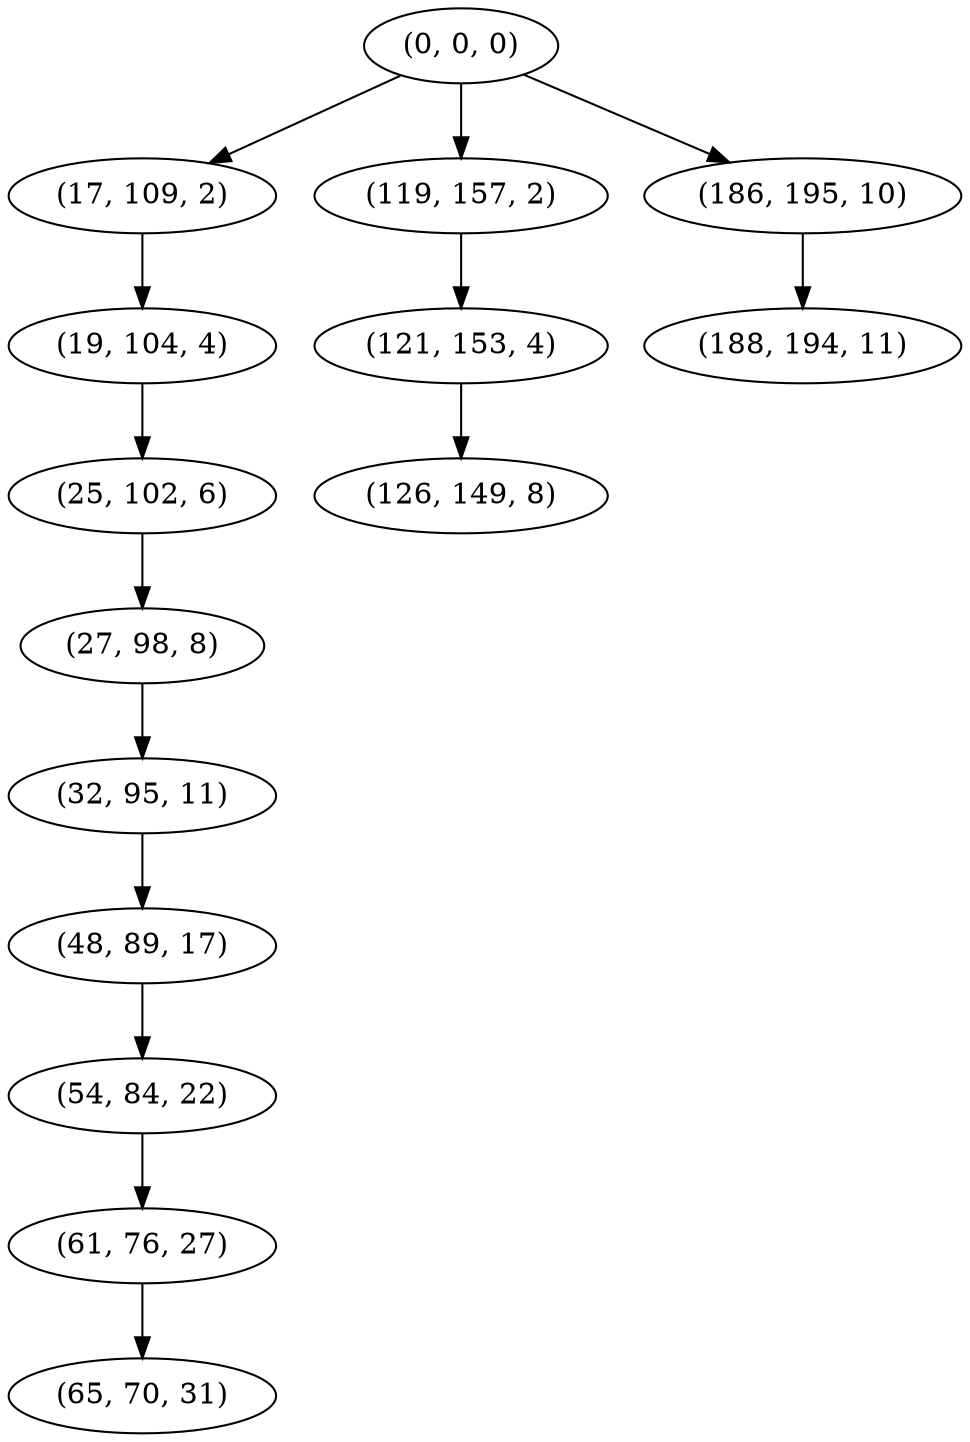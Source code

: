 digraph tree {
    "(0, 0, 0)";
    "(17, 109, 2)";
    "(19, 104, 4)";
    "(25, 102, 6)";
    "(27, 98, 8)";
    "(32, 95, 11)";
    "(48, 89, 17)";
    "(54, 84, 22)";
    "(61, 76, 27)";
    "(65, 70, 31)";
    "(119, 157, 2)";
    "(121, 153, 4)";
    "(126, 149, 8)";
    "(186, 195, 10)";
    "(188, 194, 11)";
    "(0, 0, 0)" -> "(17, 109, 2)";
    "(0, 0, 0)" -> "(119, 157, 2)";
    "(0, 0, 0)" -> "(186, 195, 10)";
    "(17, 109, 2)" -> "(19, 104, 4)";
    "(19, 104, 4)" -> "(25, 102, 6)";
    "(25, 102, 6)" -> "(27, 98, 8)";
    "(27, 98, 8)" -> "(32, 95, 11)";
    "(32, 95, 11)" -> "(48, 89, 17)";
    "(48, 89, 17)" -> "(54, 84, 22)";
    "(54, 84, 22)" -> "(61, 76, 27)";
    "(61, 76, 27)" -> "(65, 70, 31)";
    "(119, 157, 2)" -> "(121, 153, 4)";
    "(121, 153, 4)" -> "(126, 149, 8)";
    "(186, 195, 10)" -> "(188, 194, 11)";
}
